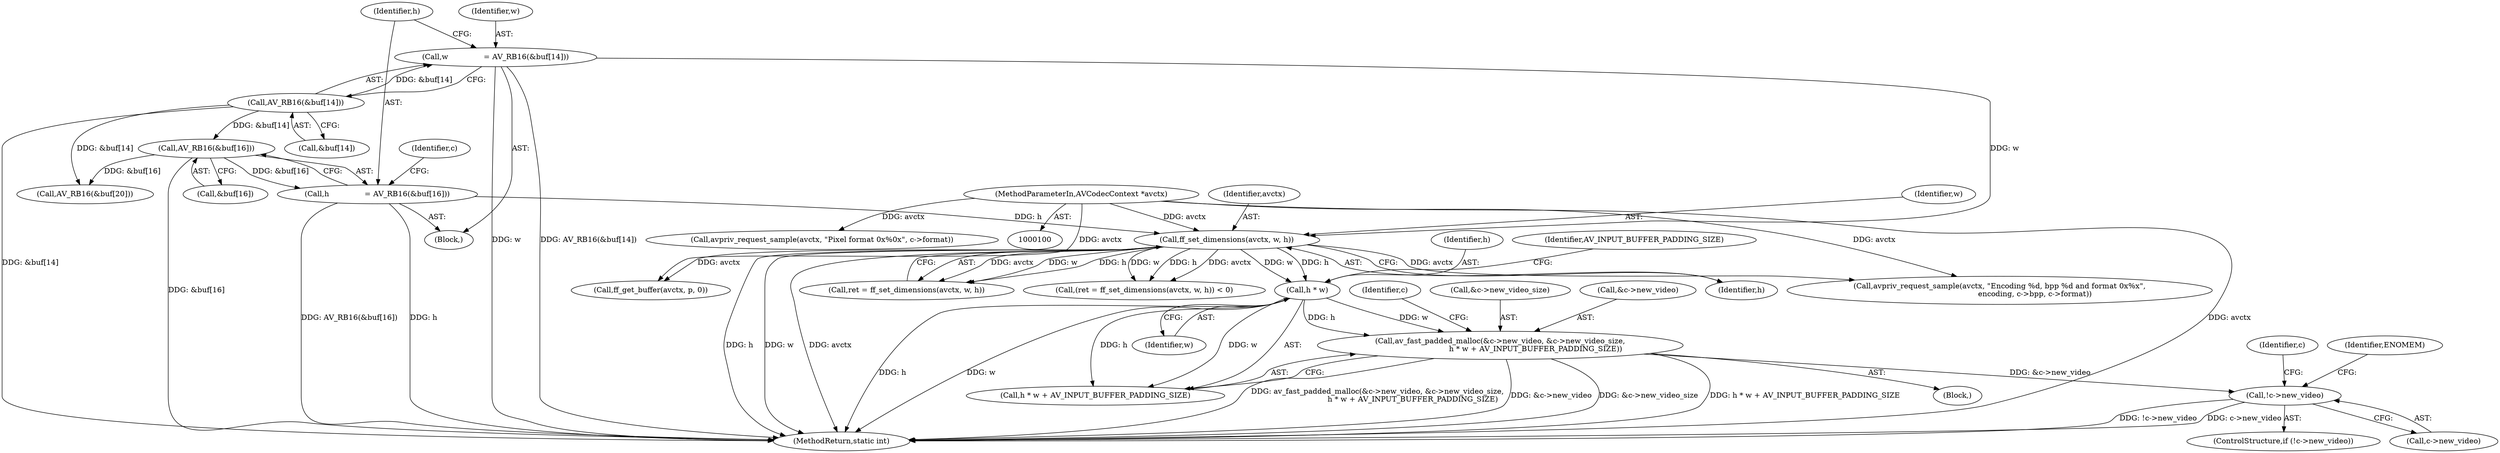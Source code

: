 digraph "0_FFmpeg_1e42736b95065c69a7481d0cf55247024f54b660@API" {
"1000457" [label="(Call,av_fast_padded_malloc(&c->new_video, &c->new_video_size,\n                              h * w + AV_INPUT_BUFFER_PADDING_SIZE))"];
"1000467" [label="(Call,h * w)"];
"1000270" [label="(Call,ff_set_dimensions(avctx, w, h))"];
"1000101" [label="(MethodParameterIn,AVCodecContext *avctx)"];
"1000154" [label="(Call,w               = AV_RB16(&buf[14]))"];
"1000156" [label="(Call,AV_RB16(&buf[14]))"];
"1000161" [label="(Call,h               = AV_RB16(&buf[16]))"];
"1000163" [label="(Call,AV_RB16(&buf[16]))"];
"1000472" [label="(Call,!c->new_video)"];
"1000482" [label="(Identifier,c)"];
"1000467" [label="(Call,h * w)"];
"1000462" [label="(Call,&c->new_video_size)"];
"1000258" [label="(Call,avpriv_request_sample(avctx, \"Pixel format 0x%0x\", c->format))"];
"1000267" [label="(Call,(ret = ff_set_dimensions(avctx, w, h)) < 0)"];
"1000473" [label="(Call,c->new_video)"];
"1000273" [label="(Identifier,h)"];
"1000270" [label="(Call,ff_set_dimensions(avctx, w, h))"];
"1000478" [label="(Identifier,ENOMEM)"];
"1000155" [label="(Identifier,w)"];
"1000157" [label="(Call,&buf[14])"];
"1000458" [label="(Call,&c->new_video)"];
"1000466" [label="(Call,h * w + AV_INPUT_BUFFER_PADDING_SIZE)"];
"1000471" [label="(ControlStructure,if (!c->new_video))"];
"1000474" [label="(Identifier,c)"];
"1000161" [label="(Call,h               = AV_RB16(&buf[16]))"];
"1000468" [label="(Identifier,h)"];
"1000101" [label="(MethodParameterIn,AVCodecContext *avctx)"];
"1000457" [label="(Call,av_fast_padded_malloc(&c->new_video, &c->new_video_size,\n                              h * w + AV_INPUT_BUFFER_PADDING_SIZE))"];
"1000271" [label="(Identifier,avctx)"];
"1000156" [label="(Call,AV_RB16(&buf[14]))"];
"1000164" [label="(Call,&buf[16])"];
"1000472" [label="(Call,!c->new_video)"];
"1000162" [label="(Identifier,h)"];
"1000163" [label="(Call,AV_RB16(&buf[16]))"];
"1000470" [label="(Identifier,AV_INPUT_BUFFER_PADDING_SIZE)"];
"1000514" [label="(MethodReturn,static int)"];
"1000426" [label="(Call,avpriv_request_sample(avctx, \"Encoding %d, bpp %d and format 0x%x\",\n                              encoding, c->bpp, c->format))"];
"1000272" [label="(Identifier,w)"];
"1000268" [label="(Call,ret = ff_set_dimensions(avctx, w, h))"];
"1000154" [label="(Call,w               = AV_RB16(&buf[14]))"];
"1000179" [label="(Call,AV_RB16(&buf[20]))"];
"1000170" [label="(Identifier,c)"];
"1000469" [label="(Identifier,w)"];
"1000105" [label="(Block,)"];
"1000442" [label="(Call,ff_get_buffer(avctx, p, 0))"];
"1000456" [label="(Block,)"];
"1000457" -> "1000456"  [label="AST: "];
"1000457" -> "1000466"  [label="CFG: "];
"1000458" -> "1000457"  [label="AST: "];
"1000462" -> "1000457"  [label="AST: "];
"1000466" -> "1000457"  [label="AST: "];
"1000474" -> "1000457"  [label="CFG: "];
"1000457" -> "1000514"  [label="DDG: av_fast_padded_malloc(&c->new_video, &c->new_video_size,\n                              h * w + AV_INPUT_BUFFER_PADDING_SIZE)"];
"1000457" -> "1000514"  [label="DDG: &c->new_video"];
"1000457" -> "1000514"  [label="DDG: &c->new_video_size"];
"1000457" -> "1000514"  [label="DDG: h * w + AV_INPUT_BUFFER_PADDING_SIZE"];
"1000467" -> "1000457"  [label="DDG: h"];
"1000467" -> "1000457"  [label="DDG: w"];
"1000457" -> "1000472"  [label="DDG: &c->new_video"];
"1000467" -> "1000466"  [label="AST: "];
"1000467" -> "1000469"  [label="CFG: "];
"1000468" -> "1000467"  [label="AST: "];
"1000469" -> "1000467"  [label="AST: "];
"1000470" -> "1000467"  [label="CFG: "];
"1000467" -> "1000514"  [label="DDG: h"];
"1000467" -> "1000514"  [label="DDG: w"];
"1000467" -> "1000466"  [label="DDG: h"];
"1000467" -> "1000466"  [label="DDG: w"];
"1000270" -> "1000467"  [label="DDG: h"];
"1000270" -> "1000467"  [label="DDG: w"];
"1000270" -> "1000268"  [label="AST: "];
"1000270" -> "1000273"  [label="CFG: "];
"1000271" -> "1000270"  [label="AST: "];
"1000272" -> "1000270"  [label="AST: "];
"1000273" -> "1000270"  [label="AST: "];
"1000268" -> "1000270"  [label="CFG: "];
"1000270" -> "1000514"  [label="DDG: h"];
"1000270" -> "1000514"  [label="DDG: w"];
"1000270" -> "1000514"  [label="DDG: avctx"];
"1000270" -> "1000267"  [label="DDG: avctx"];
"1000270" -> "1000267"  [label="DDG: w"];
"1000270" -> "1000267"  [label="DDG: h"];
"1000270" -> "1000268"  [label="DDG: avctx"];
"1000270" -> "1000268"  [label="DDG: w"];
"1000270" -> "1000268"  [label="DDG: h"];
"1000101" -> "1000270"  [label="DDG: avctx"];
"1000154" -> "1000270"  [label="DDG: w"];
"1000161" -> "1000270"  [label="DDG: h"];
"1000270" -> "1000426"  [label="DDG: avctx"];
"1000270" -> "1000442"  [label="DDG: avctx"];
"1000101" -> "1000100"  [label="AST: "];
"1000101" -> "1000514"  [label="DDG: avctx"];
"1000101" -> "1000258"  [label="DDG: avctx"];
"1000101" -> "1000426"  [label="DDG: avctx"];
"1000101" -> "1000442"  [label="DDG: avctx"];
"1000154" -> "1000105"  [label="AST: "];
"1000154" -> "1000156"  [label="CFG: "];
"1000155" -> "1000154"  [label="AST: "];
"1000156" -> "1000154"  [label="AST: "];
"1000162" -> "1000154"  [label="CFG: "];
"1000154" -> "1000514"  [label="DDG: w"];
"1000154" -> "1000514"  [label="DDG: AV_RB16(&buf[14])"];
"1000156" -> "1000154"  [label="DDG: &buf[14]"];
"1000156" -> "1000157"  [label="CFG: "];
"1000157" -> "1000156"  [label="AST: "];
"1000156" -> "1000514"  [label="DDG: &buf[14]"];
"1000156" -> "1000163"  [label="DDG: &buf[14]"];
"1000156" -> "1000179"  [label="DDG: &buf[14]"];
"1000161" -> "1000105"  [label="AST: "];
"1000161" -> "1000163"  [label="CFG: "];
"1000162" -> "1000161"  [label="AST: "];
"1000163" -> "1000161"  [label="AST: "];
"1000170" -> "1000161"  [label="CFG: "];
"1000161" -> "1000514"  [label="DDG: AV_RB16(&buf[16])"];
"1000161" -> "1000514"  [label="DDG: h"];
"1000163" -> "1000161"  [label="DDG: &buf[16]"];
"1000163" -> "1000164"  [label="CFG: "];
"1000164" -> "1000163"  [label="AST: "];
"1000163" -> "1000514"  [label="DDG: &buf[16]"];
"1000163" -> "1000179"  [label="DDG: &buf[16]"];
"1000472" -> "1000471"  [label="AST: "];
"1000472" -> "1000473"  [label="CFG: "];
"1000473" -> "1000472"  [label="AST: "];
"1000478" -> "1000472"  [label="CFG: "];
"1000482" -> "1000472"  [label="CFG: "];
"1000472" -> "1000514"  [label="DDG: !c->new_video"];
"1000472" -> "1000514"  [label="DDG: c->new_video"];
}
